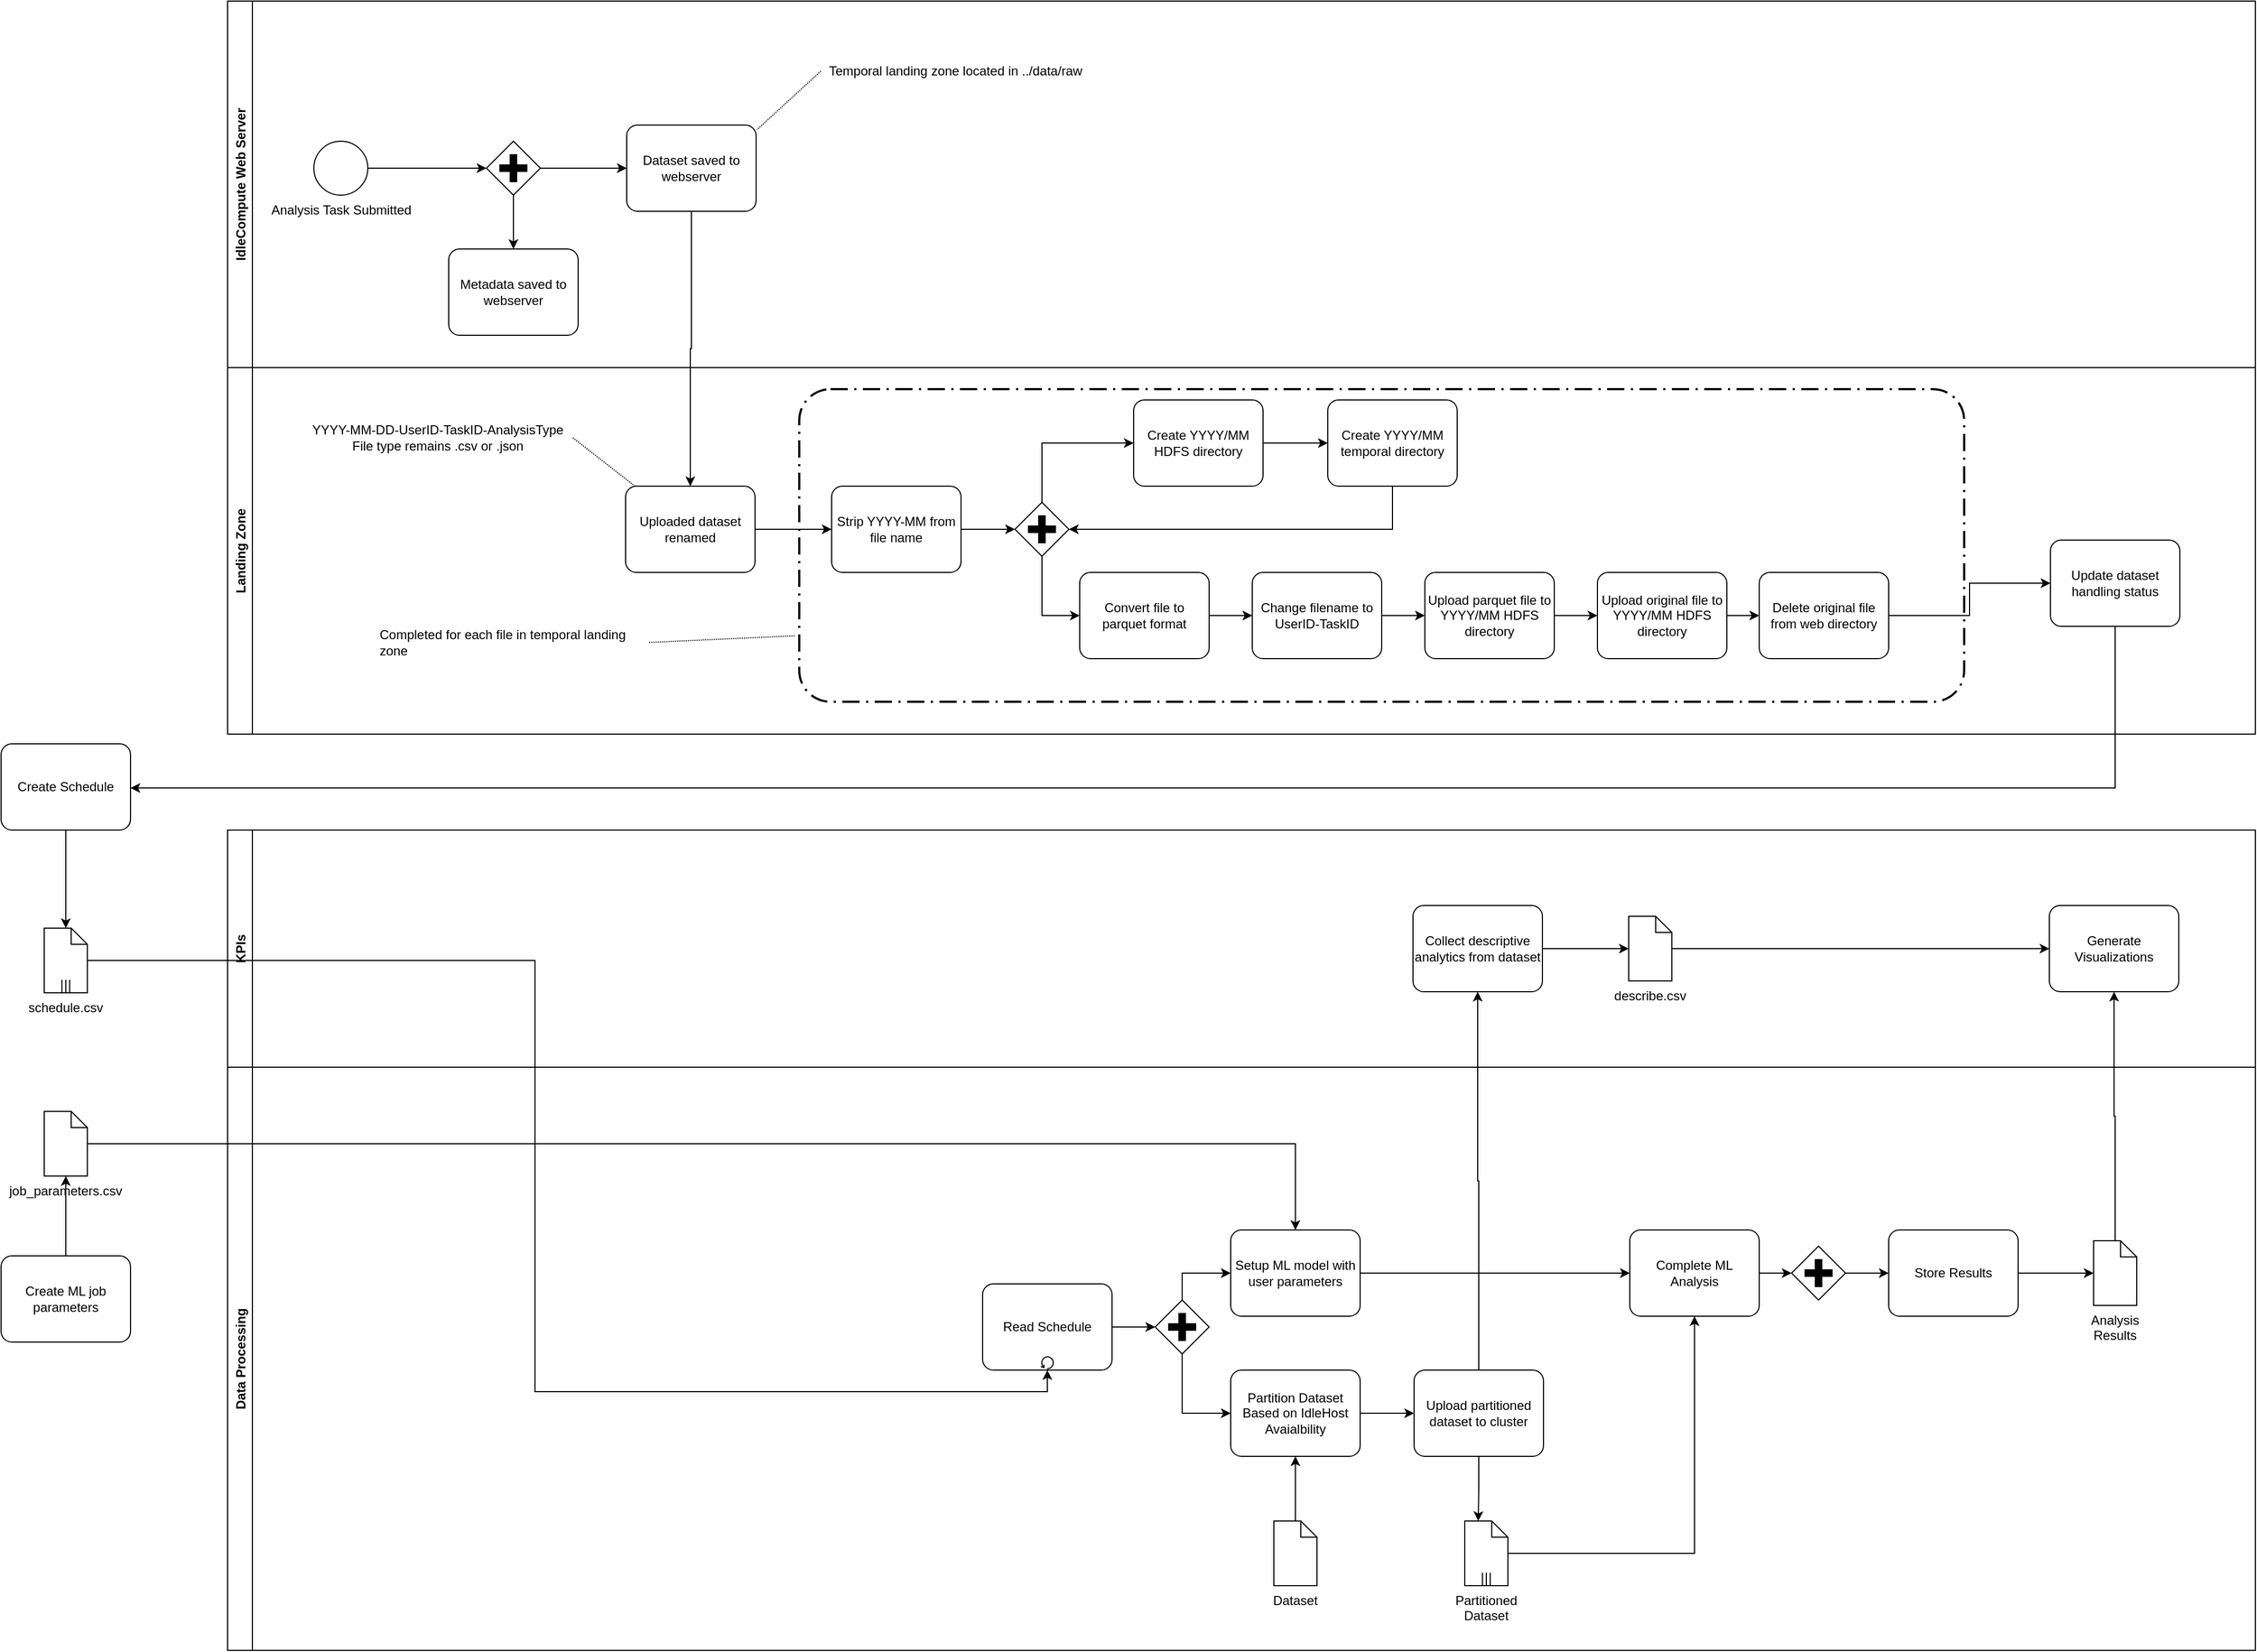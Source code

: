 <mxfile version="19.0.1" type="device"><diagram id="prtHgNgQTEPvFCAcTncT" name="Page-1"><mxGraphModel dx="2744" dy="2654" grid="1" gridSize="10" guides="1" tooltips="1" connect="1" arrows="1" fold="1" page="1" pageScale="1" pageWidth="1169" pageHeight="827" math="0" shadow="0"><root><mxCell id="0"/><mxCell id="1" parent="0"/><mxCell id="OD1BWwQYfS8M0HGXRje1-92" value="" style="points=[[0.25,0,0],[0.5,0,0],[0.75,0,0],[1,0.25,0],[1,0.5,0],[1,0.75,0],[0.75,1,0],[0.5,1,0],[0.25,1,0],[0,0.75,0],[0,0.5,0],[0,0.25,0]];rounded=1;arcSize=10;dashed=1;strokeColor=#000000;fillColor=none;gradientColor=none;dashPattern=8 3 1 3;strokeWidth=2;" parent="1" vertex="1"><mxGeometry x="810" y="-430" width="1080" height="290" as="geometry"/></mxCell><mxCell id="OD1BWwQYfS8M0HGXRje1-1" value="KPIs" style="swimlane;horizontal=0;" parent="1" vertex="1"><mxGeometry x="280" y="-21" width="1880" height="220" as="geometry"/></mxCell><mxCell id="OD1BWwQYfS8M0HGXRje1-42" style="edgeStyle=orthogonalEdgeStyle;rounded=0;orthogonalLoop=1;jettySize=auto;html=1;" parent="OD1BWwQYfS8M0HGXRje1-1" source="OD1BWwQYfS8M0HGXRje1-37" target="OD1BWwQYfS8M0HGXRje1-41" edge="1"><mxGeometry relative="1" as="geometry"/></mxCell><mxCell id="OD1BWwQYfS8M0HGXRje1-37" value="Collect descriptive analytics from dataset" style="points=[[0.25,0,0],[0.5,0,0],[0.75,0,0],[1,0.25,0],[1,0.5,0],[1,0.75,0],[0.75,1,0],[0.5,1,0],[0.25,1,0],[0,0.75,0],[0,0.5,0],[0,0.25,0]];shape=mxgraph.bpmn.task;whiteSpace=wrap;rectStyle=rounded;size=10;taskMarker=abstract;" parent="OD1BWwQYfS8M0HGXRje1-1" vertex="1"><mxGeometry x="1099" y="70" width="120" height="80" as="geometry"/></mxCell><mxCell id="OD1BWwQYfS8M0HGXRje1-39" value="Generate Visualizations" style="points=[[0.25,0,0],[0.5,0,0],[0.75,0,0],[1,0.25,0],[1,0.5,0],[1,0.75,0],[0.75,1,0],[0.5,1,0],[0.25,1,0],[0,0.75,0],[0,0.5,0],[0,0.25,0]];shape=mxgraph.bpmn.task;whiteSpace=wrap;rectStyle=rounded;size=10;taskMarker=abstract;" parent="OD1BWwQYfS8M0HGXRje1-1" vertex="1"><mxGeometry x="1689" y="70" width="120" height="80" as="geometry"/></mxCell><mxCell id="OD1BWwQYfS8M0HGXRje1-47" style="edgeStyle=orthogonalEdgeStyle;rounded=0;orthogonalLoop=1;jettySize=auto;html=1;entryX=0;entryY=0.5;entryDx=0;entryDy=0;entryPerimeter=0;" parent="OD1BWwQYfS8M0HGXRje1-1" source="OD1BWwQYfS8M0HGXRje1-41" target="OD1BWwQYfS8M0HGXRje1-39" edge="1"><mxGeometry relative="1" as="geometry"/></mxCell><mxCell id="OD1BWwQYfS8M0HGXRje1-41" value="describe.csv" style="shape=mxgraph.bpmn.data;labelPosition=center;verticalLabelPosition=bottom;align=center;verticalAlign=top;whiteSpace=wrap;size=15;html=1;" parent="OD1BWwQYfS8M0HGXRje1-1" vertex="1"><mxGeometry x="1299" y="80" width="40" height="60" as="geometry"/></mxCell><mxCell id="OD1BWwQYfS8M0HGXRje1-2" value="Data Processing" style="swimlane;horizontal=0;" parent="1" vertex="1"><mxGeometry x="280" y="199" width="1880" height="541" as="geometry"/></mxCell><mxCell id="OD1BWwQYfS8M0HGXRje1-11" style="edgeStyle=orthogonalEdgeStyle;rounded=0;orthogonalLoop=1;jettySize=auto;html=1;entryX=0;entryY=0.5;entryDx=0;entryDy=0;entryPerimeter=0;exitX=0.5;exitY=1;exitDx=0;exitDy=0;exitPerimeter=0;" parent="OD1BWwQYfS8M0HGXRje1-2" source="OD1BWwQYfS8M0HGXRje1-27" target="OD1BWwQYfS8M0HGXRje1-10" edge="1"><mxGeometry relative="1" as="geometry"/></mxCell><mxCell id="OD1BWwQYfS8M0HGXRje1-19" style="edgeStyle=orthogonalEdgeStyle;rounded=0;orthogonalLoop=1;jettySize=auto;html=1;" parent="OD1BWwQYfS8M0HGXRje1-2" source="OD1BWwQYfS8M0HGXRje1-8" target="OD1BWwQYfS8M0HGXRje1-27" edge="1"><mxGeometry relative="1" as="geometry"/></mxCell><mxCell id="OD1BWwQYfS8M0HGXRje1-8" value="Read Schedule" style="points=[[0.25,0,0],[0.5,0,0],[0.75,0,0],[1,0.25,0],[1,0.5,0],[1,0.75,0],[0.75,1,0],[0.5,1,0],[0.25,1,0],[0,0.75,0],[0,0.5,0],[0,0.25,0]];shape=mxgraph.bpmn.task;whiteSpace=wrap;rectStyle=rounded;size=10;taskMarker=abstract;isLoopStandard=1;" parent="OD1BWwQYfS8M0HGXRje1-2" vertex="1"><mxGeometry x="700" y="201" width="120" height="80" as="geometry"/></mxCell><mxCell id="OD1BWwQYfS8M0HGXRje1-15" style="edgeStyle=orthogonalEdgeStyle;rounded=0;orthogonalLoop=1;jettySize=auto;html=1;" parent="OD1BWwQYfS8M0HGXRje1-2" source="OD1BWwQYfS8M0HGXRje1-10" target="OD1BWwQYfS8M0HGXRje1-14" edge="1"><mxGeometry relative="1" as="geometry"/></mxCell><mxCell id="OD1BWwQYfS8M0HGXRje1-10" value="Partition Dataset Based on IdleHost Avaialbility" style="points=[[0.25,0,0],[0.5,0,0],[0.75,0,0],[1,0.25,0],[1,0.5,0],[1,0.75,0],[0.75,1,0],[0.5,1,0],[0.25,1,0],[0,0.75,0],[0,0.5,0],[0,0.25,0]];shape=mxgraph.bpmn.task;whiteSpace=wrap;rectStyle=rounded;size=10;taskMarker=abstract;" parent="OD1BWwQYfS8M0HGXRje1-2" vertex="1"><mxGeometry x="930" y="281" width="120" height="80" as="geometry"/></mxCell><mxCell id="OD1BWwQYfS8M0HGXRje1-13" style="edgeStyle=orthogonalEdgeStyle;rounded=0;orthogonalLoop=1;jettySize=auto;html=1;" parent="OD1BWwQYfS8M0HGXRje1-2" source="OD1BWwQYfS8M0HGXRje1-12" target="OD1BWwQYfS8M0HGXRje1-10" edge="1"><mxGeometry relative="1" as="geometry"/></mxCell><mxCell id="OD1BWwQYfS8M0HGXRje1-12" value="Dataset" style="shape=mxgraph.bpmn.data;labelPosition=center;verticalLabelPosition=bottom;align=center;verticalAlign=top;whiteSpace=wrap;size=15;html=1;" parent="OD1BWwQYfS8M0HGXRje1-2" vertex="1"><mxGeometry x="970" y="421" width="40" height="60" as="geometry"/></mxCell><mxCell id="OD1BWwQYfS8M0HGXRje1-23" style="edgeStyle=orthogonalEdgeStyle;rounded=0;orthogonalLoop=1;jettySize=auto;html=1;entryX=0;entryY=0;entryDx=12.5;entryDy=0;entryPerimeter=0;" parent="OD1BWwQYfS8M0HGXRje1-2" source="OD1BWwQYfS8M0HGXRje1-14" target="OD1BWwQYfS8M0HGXRje1-22" edge="1"><mxGeometry relative="1" as="geometry"/></mxCell><mxCell id="OD1BWwQYfS8M0HGXRje1-14" value="Upload partitioned dataset to cluster" style="points=[[0.25,0,0],[0.5,0,0],[0.75,0,0],[1,0.25,0],[1,0.5,0],[1,0.75,0],[0.75,1,0],[0.5,1,0],[0.25,1,0],[0,0.75,0],[0,0.5,0],[0,0.25,0]];shape=mxgraph.bpmn.task;whiteSpace=wrap;rectStyle=rounded;size=10;taskMarker=abstract;" parent="OD1BWwQYfS8M0HGXRje1-2" vertex="1"><mxGeometry x="1100" y="281" width="120" height="80" as="geometry"/></mxCell><mxCell id="OD1BWwQYfS8M0HGXRje1-50" style="edgeStyle=orthogonalEdgeStyle;rounded=0;orthogonalLoop=1;jettySize=auto;html=1;" parent="OD1BWwQYfS8M0HGXRje1-2" source="OD1BWwQYfS8M0HGXRje1-17" target="OD1BWwQYfS8M0HGXRje1-49" edge="1"><mxGeometry relative="1" as="geometry"/></mxCell><mxCell id="OD1BWwQYfS8M0HGXRje1-17" value="Complete ML Analysis" style="points=[[0.25,0,0],[0.5,0,0],[0.75,0,0],[1,0.25,0],[1,0.5,0],[1,0.75,0],[0.75,1,0],[0.5,1,0],[0.25,1,0],[0,0.75,0],[0,0.5,0],[0,0.25,0]];shape=mxgraph.bpmn.task;whiteSpace=wrap;rectStyle=rounded;size=10;taskMarker=abstract;" parent="OD1BWwQYfS8M0HGXRje1-2" vertex="1"><mxGeometry x="1300" y="151" width="120" height="80" as="geometry"/></mxCell><mxCell id="OD1BWwQYfS8M0HGXRje1-21" style="edgeStyle=orthogonalEdgeStyle;rounded=0;orthogonalLoop=1;jettySize=auto;html=1;" parent="OD1BWwQYfS8M0HGXRje1-2" source="OD1BWwQYfS8M0HGXRje1-18" target="OD1BWwQYfS8M0HGXRje1-17" edge="1"><mxGeometry relative="1" as="geometry"/></mxCell><mxCell id="OD1BWwQYfS8M0HGXRje1-18" value="Setup ML model with user parameters" style="points=[[0.25,0,0],[0.5,0,0],[0.75,0,0],[1,0.25,0],[1,0.5,0],[1,0.75,0],[0.75,1,0],[0.5,1,0],[0.25,1,0],[0,0.75,0],[0,0.5,0],[0,0.25,0]];shape=mxgraph.bpmn.task;whiteSpace=wrap;rectStyle=rounded;size=10;taskMarker=abstract;" parent="OD1BWwQYfS8M0HGXRje1-2" vertex="1"><mxGeometry x="930" y="151" width="120" height="80" as="geometry"/></mxCell><mxCell id="OD1BWwQYfS8M0HGXRje1-24" style="edgeStyle=orthogonalEdgeStyle;rounded=0;orthogonalLoop=1;jettySize=auto;html=1;entryX=0.5;entryY=1;entryDx=0;entryDy=0;entryPerimeter=0;" parent="OD1BWwQYfS8M0HGXRje1-2" source="OD1BWwQYfS8M0HGXRje1-22" target="OD1BWwQYfS8M0HGXRje1-17" edge="1"><mxGeometry relative="1" as="geometry"/></mxCell><mxCell id="OD1BWwQYfS8M0HGXRje1-22" value="Partitioned Dataset" style="shape=mxgraph.bpmn.data;labelPosition=center;verticalLabelPosition=bottom;align=center;verticalAlign=top;whiteSpace=wrap;size=15;html=1;bpmnTransferType=none;isCollection=1;" parent="OD1BWwQYfS8M0HGXRje1-2" vertex="1"><mxGeometry x="1147" y="421" width="40" height="60" as="geometry"/></mxCell><mxCell id="OD1BWwQYfS8M0HGXRje1-29" style="edgeStyle=orthogonalEdgeStyle;rounded=0;orthogonalLoop=1;jettySize=auto;html=1;entryX=0;entryY=0.5;entryDx=0;entryDy=0;entryPerimeter=0;" parent="OD1BWwQYfS8M0HGXRje1-2" source="OD1BWwQYfS8M0HGXRje1-27" target="OD1BWwQYfS8M0HGXRje1-18" edge="1"><mxGeometry relative="1" as="geometry"><Array as="points"><mxPoint x="885" y="191"/></Array></mxGeometry></mxCell><mxCell id="OD1BWwQYfS8M0HGXRje1-27" value="" style="points=[[0.25,0.25,0],[0.5,0,0],[0.75,0.25,0],[1,0.5,0],[0.75,0.75,0],[0.5,1,0],[0.25,0.75,0],[0,0.5,0]];shape=mxgraph.bpmn.gateway2;html=1;verticalLabelPosition=bottom;labelBackgroundColor=#ffffff;verticalAlign=top;align=center;perimeter=rhombusPerimeter;outlineConnect=0;outline=none;symbol=none;gwType=parallel;" parent="OD1BWwQYfS8M0HGXRje1-2" vertex="1"><mxGeometry x="860" y="216" width="50" height="50" as="geometry"/></mxCell><mxCell id="OD1BWwQYfS8M0HGXRje1-45" style="edgeStyle=orthogonalEdgeStyle;rounded=0;orthogonalLoop=1;jettySize=auto;html=1;" parent="OD1BWwQYfS8M0HGXRje1-2" source="OD1BWwQYfS8M0HGXRje1-35" target="OD1BWwQYfS8M0HGXRje1-43" edge="1"><mxGeometry relative="1" as="geometry"/></mxCell><mxCell id="OD1BWwQYfS8M0HGXRje1-35" value="Store Results" style="points=[[0.25,0,0],[0.5,0,0],[0.75,0,0],[1,0.25,0],[1,0.5,0],[1,0.75,0],[0.75,1,0],[0.5,1,0],[0.25,1,0],[0,0.75,0],[0,0.5,0],[0,0.25,0]];shape=mxgraph.bpmn.task;whiteSpace=wrap;rectStyle=rounded;size=10;taskMarker=abstract;" parent="OD1BWwQYfS8M0HGXRje1-2" vertex="1"><mxGeometry x="1540" y="151" width="120" height="80" as="geometry"/></mxCell><mxCell id="OD1BWwQYfS8M0HGXRje1-43" value="Analysis Results" style="shape=mxgraph.bpmn.data;labelPosition=center;verticalLabelPosition=bottom;align=center;verticalAlign=top;whiteSpace=wrap;size=15;html=1;" parent="OD1BWwQYfS8M0HGXRje1-2" vertex="1"><mxGeometry x="1730" y="161" width="40" height="60" as="geometry"/></mxCell><mxCell id="OD1BWwQYfS8M0HGXRje1-51" style="edgeStyle=orthogonalEdgeStyle;rounded=0;orthogonalLoop=1;jettySize=auto;html=1;" parent="OD1BWwQYfS8M0HGXRje1-2" source="OD1BWwQYfS8M0HGXRje1-49" target="OD1BWwQYfS8M0HGXRje1-35" edge="1"><mxGeometry relative="1" as="geometry"/></mxCell><mxCell id="OD1BWwQYfS8M0HGXRje1-49" value="" style="points=[[0.25,0.25,0],[0.5,0,0],[0.75,0.25,0],[1,0.5,0],[0.75,0.75,0],[0.5,1,0],[0.25,0.75,0],[0,0.5,0]];shape=mxgraph.bpmn.gateway2;html=1;verticalLabelPosition=bottom;labelBackgroundColor=#ffffff;verticalAlign=top;align=center;perimeter=rhombusPerimeter;outlineConnect=0;outline=none;symbol=none;gwType=parallel;" parent="OD1BWwQYfS8M0HGXRje1-2" vertex="1"><mxGeometry x="1450" y="166" width="50" height="50" as="geometry"/></mxCell><mxCell id="OD1BWwQYfS8M0HGXRje1-6" style="edgeStyle=orthogonalEdgeStyle;rounded=0;orthogonalLoop=1;jettySize=auto;html=1;" parent="1" source="OD1BWwQYfS8M0HGXRje1-4" target="OD1BWwQYfS8M0HGXRje1-5" edge="1"><mxGeometry relative="1" as="geometry"/></mxCell><mxCell id="OD1BWwQYfS8M0HGXRje1-4" value="Create Schedule" style="points=[[0.25,0,0],[0.5,0,0],[0.75,0,0],[1,0.25,0],[1,0.5,0],[1,0.75,0],[0.75,1,0],[0.5,1,0],[0.25,1,0],[0,0.75,0],[0,0.5,0],[0,0.25,0]];shape=mxgraph.bpmn.task;whiteSpace=wrap;rectStyle=rounded;size=10;taskMarker=abstract;" parent="1" vertex="1"><mxGeometry x="70" y="-101" width="120" height="80" as="geometry"/></mxCell><mxCell id="OD1BWwQYfS8M0HGXRje1-9" style="edgeStyle=orthogonalEdgeStyle;rounded=0;orthogonalLoop=1;jettySize=auto;html=1;entryX=0.5;entryY=1;entryDx=0;entryDy=0;entryPerimeter=0;" parent="1" source="OD1BWwQYfS8M0HGXRje1-5" target="OD1BWwQYfS8M0HGXRje1-8" edge="1"><mxGeometry relative="1" as="geometry"/></mxCell><mxCell id="OD1BWwQYfS8M0HGXRje1-5" value="schedule.csv" style="shape=mxgraph.bpmn.data;labelPosition=center;verticalLabelPosition=bottom;align=center;verticalAlign=top;whiteSpace=wrap;size=15;html=1;bpmnTransferType=none;isCollection=1;" parent="1" vertex="1"><mxGeometry x="110" y="70" width="40" height="60" as="geometry"/></mxCell><mxCell id="OD1BWwQYfS8M0HGXRje1-32" style="edgeStyle=orthogonalEdgeStyle;rounded=0;orthogonalLoop=1;jettySize=auto;html=1;" parent="1" source="OD1BWwQYfS8M0HGXRje1-30" target="OD1BWwQYfS8M0HGXRje1-31" edge="1"><mxGeometry relative="1" as="geometry"/></mxCell><mxCell id="OD1BWwQYfS8M0HGXRje1-30" value="Create ML job parameters" style="points=[[0.25,0,0],[0.5,0,0],[0.75,0,0],[1,0.25,0],[1,0.5,0],[1,0.75,0],[0.75,1,0],[0.5,1,0],[0.25,1,0],[0,0.75,0],[0,0.5,0],[0,0.25,0]];shape=mxgraph.bpmn.task;whiteSpace=wrap;rectStyle=rounded;size=10;taskMarker=abstract;" parent="1" vertex="1"><mxGeometry x="70" y="374" width="120" height="80" as="geometry"/></mxCell><mxCell id="OD1BWwQYfS8M0HGXRje1-33" style="edgeStyle=orthogonalEdgeStyle;rounded=0;orthogonalLoop=1;jettySize=auto;html=1;entryX=0.5;entryY=0;entryDx=0;entryDy=0;entryPerimeter=0;" parent="1" source="OD1BWwQYfS8M0HGXRje1-31" target="OD1BWwQYfS8M0HGXRje1-18" edge="1"><mxGeometry relative="1" as="geometry"/></mxCell><mxCell id="OD1BWwQYfS8M0HGXRje1-31" value="job_parameters.csv" style="shape=mxgraph.bpmn.data;labelPosition=center;verticalLabelPosition=bottom;align=center;verticalAlign=top;whiteSpace=wrap;size=15;html=1;" parent="1" vertex="1"><mxGeometry x="110" y="240" width="40" height="60" as="geometry"/></mxCell><mxCell id="OD1BWwQYfS8M0HGXRje1-38" style="edgeStyle=orthogonalEdgeStyle;rounded=0;orthogonalLoop=1;jettySize=auto;html=1;entryX=0.5;entryY=1;entryDx=0;entryDy=0;entryPerimeter=0;" parent="1" source="OD1BWwQYfS8M0HGXRje1-14" target="OD1BWwQYfS8M0HGXRje1-37" edge="1"><mxGeometry relative="1" as="geometry"/></mxCell><mxCell id="OD1BWwQYfS8M0HGXRje1-46" style="edgeStyle=orthogonalEdgeStyle;rounded=0;orthogonalLoop=1;jettySize=auto;html=1;" parent="1" source="OD1BWwQYfS8M0HGXRje1-43" target="OD1BWwQYfS8M0HGXRje1-39" edge="1"><mxGeometry relative="1" as="geometry"/></mxCell><mxCell id="OD1BWwQYfS8M0HGXRje1-55" value="Landing Zone" style="swimlane;horizontal=0;startSize=23;" parent="1" vertex="1"><mxGeometry x="280" y="-450" width="1880" height="340" as="geometry"/></mxCell><mxCell id="OD1BWwQYfS8M0HGXRje1-66" value="Uploaded dataset renamed" style="points=[[0.25,0,0],[0.5,0,0],[0.75,0,0],[1,0.25,0],[1,0.5,0],[1,0.75,0],[0.75,1,0],[0.5,1,0],[0.25,1,0],[0,0.75,0],[0,0.5,0],[0,0.25,0]];shape=mxgraph.bpmn.task;whiteSpace=wrap;rectStyle=rounded;size=10;taskMarker=abstract;" parent="OD1BWwQYfS8M0HGXRje1-55" vertex="1"><mxGeometry x="369" y="110" width="120" height="80" as="geometry"/></mxCell><mxCell id="OD1BWwQYfS8M0HGXRje1-77" style="edgeStyle=orthogonalEdgeStyle;rounded=0;orthogonalLoop=1;jettySize=auto;html=1;startArrow=none;startFill=0;endArrow=classic;endFill=1;" parent="OD1BWwQYfS8M0HGXRje1-55" source="OD1BWwQYfS8M0HGXRje1-71" target="OD1BWwQYfS8M0HGXRje1-74" edge="1"><mxGeometry relative="1" as="geometry"/></mxCell><mxCell id="OD1BWwQYfS8M0HGXRje1-71" value="Strip YYYY-MM from file name" style="points=[[0.25,0,0],[0.5,0,0],[0.75,0,0],[1,0.25,0],[1,0.5,0],[1,0.75,0],[0.75,1,0],[0.5,1,0],[0.25,1,0],[0,0.75,0],[0,0.5,0],[0,0.25,0]];shape=mxgraph.bpmn.task;whiteSpace=wrap;rectStyle=rounded;size=10;taskMarker=abstract;" parent="OD1BWwQYfS8M0HGXRje1-55" vertex="1"><mxGeometry x="560" y="110" width="120" height="80" as="geometry"/></mxCell><mxCell id="OD1BWwQYfS8M0HGXRje1-73" style="edgeStyle=orthogonalEdgeStyle;rounded=0;orthogonalLoop=1;jettySize=auto;html=1;" parent="OD1BWwQYfS8M0HGXRje1-55" source="OD1BWwQYfS8M0HGXRje1-66" target="OD1BWwQYfS8M0HGXRje1-71" edge="1"><mxGeometry relative="1" as="geometry"><mxPoint x="440" y="-135" as="sourcePoint"/><mxPoint x="439.0" y="120" as="targetPoint"/></mxGeometry></mxCell><mxCell id="OD1BWwQYfS8M0HGXRje1-80" style="edgeStyle=orthogonalEdgeStyle;rounded=0;orthogonalLoop=1;jettySize=auto;html=1;entryX=0;entryY=0.5;entryDx=0;entryDy=0;entryPerimeter=0;startArrow=none;startFill=0;endArrow=classic;endFill=1;" parent="OD1BWwQYfS8M0HGXRje1-55" source="OD1BWwQYfS8M0HGXRje1-74" target="OD1BWwQYfS8M0HGXRje1-78" edge="1"><mxGeometry relative="1" as="geometry"><Array as="points"><mxPoint x="755" y="70"/></Array></mxGeometry></mxCell><mxCell id="OD1BWwQYfS8M0HGXRje1-84" style="edgeStyle=orthogonalEdgeStyle;rounded=0;orthogonalLoop=1;jettySize=auto;html=1;entryX=0;entryY=0.5;entryDx=0;entryDy=0;entryPerimeter=0;startArrow=none;startFill=0;endArrow=classic;endFill=1;" parent="OD1BWwQYfS8M0HGXRje1-55" source="OD1BWwQYfS8M0HGXRje1-74" target="OD1BWwQYfS8M0HGXRje1-83" edge="1"><mxGeometry relative="1" as="geometry"><Array as="points"><mxPoint x="755" y="230"/></Array></mxGeometry></mxCell><mxCell id="OD1BWwQYfS8M0HGXRje1-74" value="" style="points=[[0.25,0.25,0],[0.5,0,0],[0.75,0.25,0],[1,0.5,0],[0.75,0.75,0],[0.5,1,0],[0.25,0.75,0],[0,0.5,0]];shape=mxgraph.bpmn.gateway2;html=1;verticalLabelPosition=bottom;labelBackgroundColor=#ffffff;verticalAlign=top;align=center;perimeter=rhombusPerimeter;outlineConnect=0;outline=none;symbol=none;gwType=parallel;" parent="OD1BWwQYfS8M0HGXRje1-55" vertex="1"><mxGeometry x="730" y="125" width="50" height="50" as="geometry"/></mxCell><mxCell id="OD1BWwQYfS8M0HGXRje1-81" style="edgeStyle=orthogonalEdgeStyle;rounded=0;orthogonalLoop=1;jettySize=auto;html=1;startArrow=none;startFill=0;endArrow=classic;endFill=1;" parent="OD1BWwQYfS8M0HGXRje1-55" source="OD1BWwQYfS8M0HGXRje1-78" target="OD1BWwQYfS8M0HGXRje1-79" edge="1"><mxGeometry relative="1" as="geometry"/></mxCell><mxCell id="OD1BWwQYfS8M0HGXRje1-78" value="Create YYYY/MM HDFS directory" style="points=[[0.25,0,0],[0.5,0,0],[0.75,0,0],[1,0.25,0],[1,0.5,0],[1,0.75,0],[0.75,1,0],[0.5,1,0],[0.25,1,0],[0,0.75,0],[0,0.5,0],[0,0.25,0]];shape=mxgraph.bpmn.task;whiteSpace=wrap;rectStyle=rounded;size=10;taskMarker=abstract;" parent="OD1BWwQYfS8M0HGXRje1-55" vertex="1"><mxGeometry x="840" y="30" width="120" height="80" as="geometry"/></mxCell><mxCell id="OD1BWwQYfS8M0HGXRje1-82" style="edgeStyle=orthogonalEdgeStyle;rounded=0;orthogonalLoop=1;jettySize=auto;html=1;startArrow=none;startFill=0;endArrow=classic;endFill=1;" parent="OD1BWwQYfS8M0HGXRje1-55" source="OD1BWwQYfS8M0HGXRje1-79" target="OD1BWwQYfS8M0HGXRje1-74" edge="1"><mxGeometry relative="1" as="geometry"><Array as="points"><mxPoint x="1080" y="150"/></Array></mxGeometry></mxCell><mxCell id="OD1BWwQYfS8M0HGXRje1-79" value="Create YYYY/MM temporal directory" style="points=[[0.25,0,0],[0.5,0,0],[0.75,0,0],[1,0.25,0],[1,0.5,0],[1,0.75,0],[0.75,1,0],[0.5,1,0],[0.25,1,0],[0,0.75,0],[0,0.5,0],[0,0.25,0]];shape=mxgraph.bpmn.task;whiteSpace=wrap;rectStyle=rounded;size=10;taskMarker=abstract;" parent="OD1BWwQYfS8M0HGXRje1-55" vertex="1"><mxGeometry x="1020" y="30" width="120" height="80" as="geometry"/></mxCell><mxCell id="OD1BWwQYfS8M0HGXRje1-100" style="edgeStyle=none;rounded=0;orthogonalLoop=1;jettySize=auto;html=1;startArrow=none;startFill=0;endArrow=classic;endFill=1;" parent="OD1BWwQYfS8M0HGXRje1-55" source="OD1BWwQYfS8M0HGXRje1-83" target="OD1BWwQYfS8M0HGXRje1-85" edge="1"><mxGeometry relative="1" as="geometry"/></mxCell><mxCell id="OD1BWwQYfS8M0HGXRje1-83" value="Convert file to parquet format" style="points=[[0.25,0,0],[0.5,0,0],[0.75,0,0],[1,0.25,0],[1,0.5,0],[1,0.75,0],[0.75,1,0],[0.5,1,0],[0.25,1,0],[0,0.75,0],[0,0.5,0],[0,0.25,0]];shape=mxgraph.bpmn.task;whiteSpace=wrap;rectStyle=rounded;size=10;taskMarker=abstract;" parent="OD1BWwQYfS8M0HGXRje1-55" vertex="1"><mxGeometry x="790" y="190" width="120" height="80" as="geometry"/></mxCell><mxCell id="OD1BWwQYfS8M0HGXRje1-101" style="edgeStyle=none;rounded=0;orthogonalLoop=1;jettySize=auto;html=1;startArrow=none;startFill=0;endArrow=classic;endFill=1;" parent="OD1BWwQYfS8M0HGXRje1-55" source="OD1BWwQYfS8M0HGXRje1-85" target="OD1BWwQYfS8M0HGXRje1-86" edge="1"><mxGeometry relative="1" as="geometry"/></mxCell><mxCell id="OD1BWwQYfS8M0HGXRje1-85" value="Change filename to UserID-TaskID" style="points=[[0.25,0,0],[0.5,0,0],[0.75,0,0],[1,0.25,0],[1,0.5,0],[1,0.75,0],[0.75,1,0],[0.5,1,0],[0.25,1,0],[0,0.75,0],[0,0.5,0],[0,0.25,0]];shape=mxgraph.bpmn.task;whiteSpace=wrap;rectStyle=rounded;size=10;taskMarker=abstract;" parent="OD1BWwQYfS8M0HGXRje1-55" vertex="1"><mxGeometry x="950" y="190" width="120" height="80" as="geometry"/></mxCell><mxCell id="OD1BWwQYfS8M0HGXRje1-102" style="edgeStyle=none;rounded=0;orthogonalLoop=1;jettySize=auto;html=1;startArrow=none;startFill=0;endArrow=classic;endFill=1;" parent="OD1BWwQYfS8M0HGXRje1-55" source="OD1BWwQYfS8M0HGXRje1-86" target="OD1BWwQYfS8M0HGXRje1-87" edge="1"><mxGeometry relative="1" as="geometry"/></mxCell><mxCell id="OD1BWwQYfS8M0HGXRje1-86" value="Upload parquet file to YYYY/MM HDFS directory" style="points=[[0.25,0,0],[0.5,0,0],[0.75,0,0],[1,0.25,0],[1,0.5,0],[1,0.75,0],[0.75,1,0],[0.5,1,0],[0.25,1,0],[0,0.75,0],[0,0.5,0],[0,0.25,0]];shape=mxgraph.bpmn.task;whiteSpace=wrap;rectStyle=rounded;size=10;taskMarker=abstract;" parent="OD1BWwQYfS8M0HGXRje1-55" vertex="1"><mxGeometry x="1110" y="190" width="120" height="80" as="geometry"/></mxCell><mxCell id="OD1BWwQYfS8M0HGXRje1-103" style="edgeStyle=none;rounded=0;orthogonalLoop=1;jettySize=auto;html=1;startArrow=none;startFill=0;endArrow=classic;endFill=1;" parent="OD1BWwQYfS8M0HGXRje1-55" source="OD1BWwQYfS8M0HGXRje1-87" target="OD1BWwQYfS8M0HGXRje1-88" edge="1"><mxGeometry relative="1" as="geometry"/></mxCell><mxCell id="OD1BWwQYfS8M0HGXRje1-87" value="Upload original file to YYYY/MM HDFS directory" style="points=[[0.25,0,0],[0.5,0,0],[0.75,0,0],[1,0.25,0],[1,0.5,0],[1,0.75,0],[0.75,1,0],[0.5,1,0],[0.25,1,0],[0,0.75,0],[0,0.5,0],[0,0.25,0]];shape=mxgraph.bpmn.task;whiteSpace=wrap;rectStyle=rounded;size=10;taskMarker=abstract;" parent="OD1BWwQYfS8M0HGXRje1-55" vertex="1"><mxGeometry x="1270" y="190" width="120" height="80" as="geometry"/></mxCell><mxCell id="OD1BWwQYfS8M0HGXRje1-106" style="edgeStyle=orthogonalEdgeStyle;rounded=0;orthogonalLoop=1;jettySize=auto;html=1;startArrow=none;startFill=0;endArrow=classic;endFill=1;" parent="OD1BWwQYfS8M0HGXRje1-55" source="OD1BWwQYfS8M0HGXRje1-88" target="OD1BWwQYfS8M0HGXRje1-104" edge="1"><mxGeometry relative="1" as="geometry"/></mxCell><mxCell id="OD1BWwQYfS8M0HGXRje1-88" value="Delete original file from web directory" style="points=[[0.25,0,0],[0.5,0,0],[0.75,0,0],[1,0.25,0],[1,0.5,0],[1,0.75,0],[0.75,1,0],[0.5,1,0],[0.25,1,0],[0,0.75,0],[0,0.5,0],[0,0.25,0]];shape=mxgraph.bpmn.task;whiteSpace=wrap;rectStyle=rounded;size=10;taskMarker=abstract;" parent="OD1BWwQYfS8M0HGXRje1-55" vertex="1"><mxGeometry x="1420" y="190" width="120" height="80" as="geometry"/></mxCell><mxCell id="OD1BWwQYfS8M0HGXRje1-93" value="&lt;span style=&quot;text-align: left;&quot;&gt;YYYY-MM-DD-UserID-TaskID-AnalysisType&lt;/span&gt;&lt;br style=&quot;text-align: left;&quot;&gt;&lt;span style=&quot;text-align: left;&quot;&gt;File type remains .csv or .json&lt;/span&gt;" style="text;html=1;strokeColor=none;fillColor=none;align=center;verticalAlign=middle;whiteSpace=wrap;rounded=0;" parent="OD1BWwQYfS8M0HGXRje1-55" vertex="1"><mxGeometry x="70" y="50" width="250" height="30" as="geometry"/></mxCell><mxCell id="OD1BWwQYfS8M0HGXRje1-96" style="rounded=0;orthogonalLoop=1;jettySize=auto;html=1;entryX=1;entryY=0.5;entryDx=0;entryDy=0;dashed=1;dashPattern=1 1;endArrow=none;endFill=0;" parent="OD1BWwQYfS8M0HGXRje1-55" source="OD1BWwQYfS8M0HGXRje1-66" target="OD1BWwQYfS8M0HGXRje1-93" edge="1"><mxGeometry relative="1" as="geometry"><mxPoint x="560" y="-265" as="sourcePoint"/><mxPoint x="500.72" y="-210.6" as="targetPoint"/></mxGeometry></mxCell><mxCell id="OD1BWwQYfS8M0HGXRje1-97" value="&lt;div style=&quot;text-align: left;&quot;&gt;&lt;span style=&quot;background-color: initial;&quot;&gt;Completed for each file in temporal landing zone&lt;/span&gt;&lt;/div&gt;" style="text;html=1;strokeColor=none;fillColor=none;align=center;verticalAlign=middle;whiteSpace=wrap;rounded=0;" parent="OD1BWwQYfS8M0HGXRje1-55" vertex="1"><mxGeometry x="140" y="240" width="250" height="30" as="geometry"/></mxCell><mxCell id="OD1BWwQYfS8M0HGXRje1-104" value="Update dataset handling status" style="points=[[0.25,0,0],[0.5,0,0],[0.75,0,0],[1,0.25,0],[1,0.5,0],[1,0.75,0],[0.75,1,0],[0.5,1,0],[0.25,1,0],[0,0.75,0],[0,0.5,0],[0,0.25,0]];shape=mxgraph.bpmn.task;whiteSpace=wrap;rectStyle=rounded;size=10;taskMarker=abstract;" parent="OD1BWwQYfS8M0HGXRje1-55" vertex="1"><mxGeometry x="1690" y="160" width="120" height="80" as="geometry"/></mxCell><mxCell id="OD1BWwQYfS8M0HGXRje1-56" value="IdleCompute Web Server" style="swimlane;horizontal=0;startSize=23;" parent="1" vertex="1"><mxGeometry x="280" y="-790" width="1880" height="340" as="geometry"/></mxCell><mxCell id="OD1BWwQYfS8M0HGXRje1-61" style="edgeStyle=orthogonalEdgeStyle;rounded=0;orthogonalLoop=1;jettySize=auto;html=1;entryX=0;entryY=0.5;entryDx=0;entryDy=0;entryPerimeter=0;" parent="OD1BWwQYfS8M0HGXRje1-56" source="OD1BWwQYfS8M0HGXRje1-57" target="OD1BWwQYfS8M0HGXRje1-58" edge="1"><mxGeometry relative="1" as="geometry"/></mxCell><mxCell id="OD1BWwQYfS8M0HGXRje1-57" value="Analysis Task Submitted" style="points=[[0.145,0.145,0],[0.5,0,0],[0.855,0.145,0],[1,0.5,0],[0.855,0.855,0],[0.5,1,0],[0.145,0.855,0],[0,0.5,0]];shape=mxgraph.bpmn.event;html=1;verticalLabelPosition=bottom;labelBackgroundColor=#ffffff;verticalAlign=top;align=center;perimeter=ellipsePerimeter;outlineConnect=0;aspect=fixed;outline=standard;symbol=general;" parent="OD1BWwQYfS8M0HGXRje1-56" vertex="1"><mxGeometry x="80" y="130" width="50" height="50" as="geometry"/></mxCell><mxCell id="OD1BWwQYfS8M0HGXRje1-60" style="edgeStyle=orthogonalEdgeStyle;rounded=0;orthogonalLoop=1;jettySize=auto;html=1;entryX=0;entryY=0.5;entryDx=0;entryDy=0;entryPerimeter=0;" parent="OD1BWwQYfS8M0HGXRje1-56" source="OD1BWwQYfS8M0HGXRje1-58" target="OD1BWwQYfS8M0HGXRje1-59" edge="1"><mxGeometry relative="1" as="geometry"/></mxCell><mxCell id="OD1BWwQYfS8M0HGXRje1-63" style="edgeStyle=orthogonalEdgeStyle;rounded=0;orthogonalLoop=1;jettySize=auto;html=1;entryX=0.5;entryY=0;entryDx=0;entryDy=0;entryPerimeter=0;" parent="OD1BWwQYfS8M0HGXRje1-56" source="OD1BWwQYfS8M0HGXRje1-58" target="OD1BWwQYfS8M0HGXRje1-62" edge="1"><mxGeometry relative="1" as="geometry"/></mxCell><mxCell id="OD1BWwQYfS8M0HGXRje1-58" value="" style="points=[[0.25,0.25,0],[0.5,0,0],[0.75,0.25,0],[1,0.5,0],[0.75,0.75,0],[0.5,1,0],[0.25,0.75,0],[0,0.5,0]];shape=mxgraph.bpmn.gateway2;html=1;verticalLabelPosition=bottom;labelBackgroundColor=#ffffff;verticalAlign=top;align=center;perimeter=rhombusPerimeter;outlineConnect=0;outline=none;symbol=none;gwType=parallel;" parent="OD1BWwQYfS8M0HGXRje1-56" vertex="1"><mxGeometry x="240" y="130" width="50" height="50" as="geometry"/></mxCell><mxCell id="OD1BWwQYfS8M0HGXRje1-59" value="Dataset saved to webserver" style="points=[[0.25,0,0],[0.5,0,0],[0.75,0,0],[1,0.25,0],[1,0.5,0],[1,0.75,0],[0.75,1,0],[0.5,1,0],[0.25,1,0],[0,0.75,0],[0,0.5,0],[0,0.25,0]];shape=mxgraph.bpmn.task;whiteSpace=wrap;rectStyle=rounded;size=10;taskMarker=abstract;" parent="OD1BWwQYfS8M0HGXRje1-56" vertex="1"><mxGeometry x="370" y="115" width="120" height="80" as="geometry"/></mxCell><mxCell id="OD1BWwQYfS8M0HGXRje1-62" value="Metadata saved to webserver" style="points=[[0.25,0,0],[0.5,0,0],[0.75,0,0],[1,0.25,0],[1,0.5,0],[1,0.75,0],[0.75,1,0],[0.5,1,0],[0.25,1,0],[0,0.75,0],[0,0.5,0],[0,0.25,0]];shape=mxgraph.bpmn.task;whiteSpace=wrap;rectStyle=rounded;size=10;taskMarker=abstract;" parent="OD1BWwQYfS8M0HGXRje1-56" vertex="1"><mxGeometry x="205" y="230" width="120" height="80" as="geometry"/></mxCell><mxCell id="OD1BWwQYfS8M0HGXRje1-65" style="rounded=0;orthogonalLoop=1;jettySize=auto;html=1;entryX=1.006;entryY=0.055;entryDx=0;entryDy=0;entryPerimeter=0;dashed=1;dashPattern=1 1;endArrow=none;endFill=0;exitX=0;exitY=0.5;exitDx=0;exitDy=0;" parent="OD1BWwQYfS8M0HGXRje1-56" source="OD1BWwQYfS8M0HGXRje1-95" target="OD1BWwQYfS8M0HGXRje1-59" edge="1"><mxGeometry relative="1" as="geometry"><mxPoint x="540" y="93.629" as="sourcePoint"/></mxGeometry></mxCell><mxCell id="OD1BWwQYfS8M0HGXRje1-95" value="&lt;span style=&quot;text-align: left;&quot;&gt;Temporal landing zone located in ../data/raw&lt;/span&gt;" style="text;html=1;strokeColor=none;fillColor=none;align=center;verticalAlign=middle;whiteSpace=wrap;rounded=0;" parent="OD1BWwQYfS8M0HGXRje1-56" vertex="1"><mxGeometry x="550" y="50" width="250" height="30" as="geometry"/></mxCell><mxCell id="OD1BWwQYfS8M0HGXRje1-68" style="edgeStyle=orthogonalEdgeStyle;rounded=0;orthogonalLoop=1;jettySize=auto;html=1;exitX=0.5;exitY=1;exitDx=0;exitDy=0;exitPerimeter=0;" parent="1" source="OD1BWwQYfS8M0HGXRje1-59" target="OD1BWwQYfS8M0HGXRje1-66" edge="1"><mxGeometry relative="1" as="geometry"><mxPoint x="555" y="-600" as="sourcePoint"/><mxPoint x="555" y="-550" as="targetPoint"/></mxGeometry></mxCell><mxCell id="OD1BWwQYfS8M0HGXRje1-99" style="rounded=0;orthogonalLoop=1;jettySize=auto;html=1;entryX=1;entryY=0.5;entryDx=0;entryDy=0;dashed=1;dashPattern=1 1;endArrow=none;endFill=0;exitX=-0.004;exitY=0.789;exitDx=0;exitDy=0;exitPerimeter=0;" parent="1" source="OD1BWwQYfS8M0HGXRje1-92" target="OD1BWwQYfS8M0HGXRje1-97" edge="1"><mxGeometry relative="1" as="geometry"><mxPoint x="667.706" y="-330" as="sourcePoint"/><mxPoint x="610" y="-375" as="targetPoint"/></mxGeometry></mxCell><mxCell id="OD1BWwQYfS8M0HGXRje1-107" style="edgeStyle=orthogonalEdgeStyle;rounded=0;orthogonalLoop=1;jettySize=auto;html=1;startArrow=none;startFill=0;endArrow=classic;endFill=1;" parent="1" source="OD1BWwQYfS8M0HGXRje1-104" target="OD1BWwQYfS8M0HGXRje1-4" edge="1"><mxGeometry relative="1" as="geometry"><Array as="points"><mxPoint x="2030" y="-60"/></Array></mxGeometry></mxCell></root></mxGraphModel></diagram></mxfile>